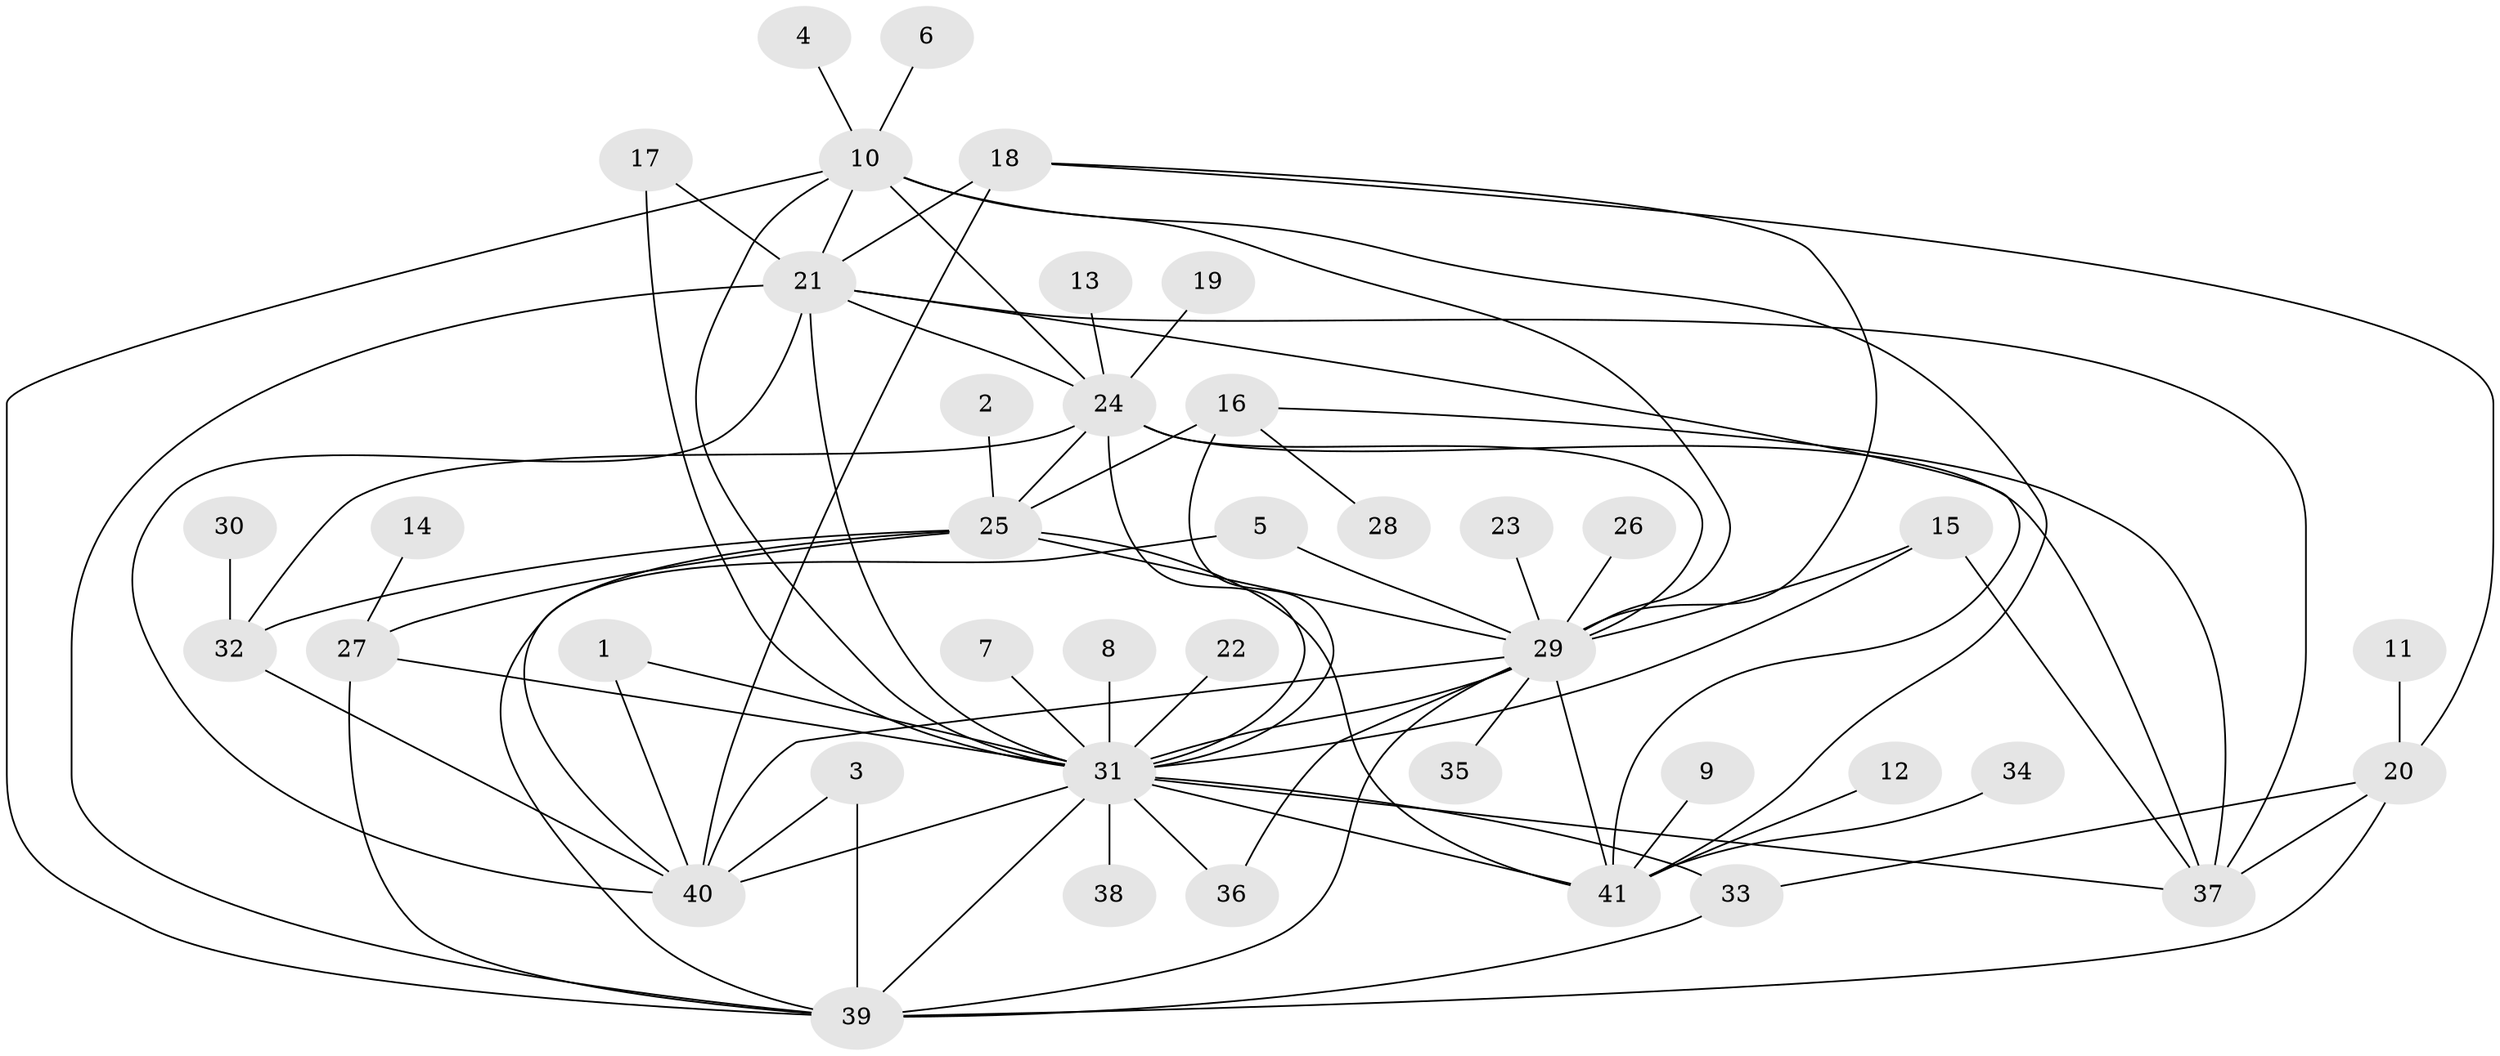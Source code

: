 // original degree distribution, {17: 0.012345679012345678, 11: 0.012345679012345678, 27: 0.012345679012345678, 12: 0.012345679012345678, 13: 0.012345679012345678, 8: 0.012345679012345678, 4: 0.04938271604938271, 3: 0.09876543209876543, 9: 0.024691358024691357, 2: 0.20987654320987653, 5: 0.012345679012345678, 1: 0.4691358024691358, 10: 0.012345679012345678, 6: 0.012345679012345678, 7: 0.037037037037037035}
// Generated by graph-tools (version 1.1) at 2025/49/03/09/25 03:49:47]
// undirected, 41 vertices, 77 edges
graph export_dot {
graph [start="1"]
  node [color=gray90,style=filled];
  1;
  2;
  3;
  4;
  5;
  6;
  7;
  8;
  9;
  10;
  11;
  12;
  13;
  14;
  15;
  16;
  17;
  18;
  19;
  20;
  21;
  22;
  23;
  24;
  25;
  26;
  27;
  28;
  29;
  30;
  31;
  32;
  33;
  34;
  35;
  36;
  37;
  38;
  39;
  40;
  41;
  1 -- 31 [weight=1.0];
  1 -- 40 [weight=1.0];
  2 -- 25 [weight=1.0];
  3 -- 39 [weight=1.0];
  3 -- 40 [weight=1.0];
  4 -- 10 [weight=1.0];
  5 -- 29 [weight=1.0];
  5 -- 39 [weight=1.0];
  6 -- 10 [weight=1.0];
  7 -- 31 [weight=1.0];
  8 -- 31 [weight=1.0];
  9 -- 41 [weight=1.0];
  10 -- 21 [weight=1.0];
  10 -- 24 [weight=1.0];
  10 -- 29 [weight=1.0];
  10 -- 31 [weight=1.0];
  10 -- 39 [weight=1.0];
  10 -- 41 [weight=1.0];
  11 -- 20 [weight=1.0];
  12 -- 41 [weight=1.0];
  13 -- 24 [weight=1.0];
  14 -- 27 [weight=1.0];
  15 -- 29 [weight=1.0];
  15 -- 31 [weight=1.0];
  15 -- 37 [weight=1.0];
  16 -- 25 [weight=1.0];
  16 -- 28 [weight=1.0];
  16 -- 31 [weight=2.0];
  16 -- 37 [weight=1.0];
  17 -- 21 [weight=1.0];
  17 -- 31 [weight=1.0];
  18 -- 20 [weight=1.0];
  18 -- 21 [weight=1.0];
  18 -- 29 [weight=1.0];
  18 -- 40 [weight=1.0];
  19 -- 24 [weight=1.0];
  20 -- 33 [weight=1.0];
  20 -- 37 [weight=1.0];
  20 -- 39 [weight=1.0];
  21 -- 24 [weight=1.0];
  21 -- 31 [weight=1.0];
  21 -- 37 [weight=1.0];
  21 -- 39 [weight=1.0];
  21 -- 40 [weight=1.0];
  21 -- 41 [weight=1.0];
  22 -- 31 [weight=1.0];
  23 -- 29 [weight=1.0];
  24 -- 25 [weight=1.0];
  24 -- 29 [weight=1.0];
  24 -- 31 [weight=1.0];
  24 -- 32 [weight=1.0];
  24 -- 37 [weight=1.0];
  25 -- 27 [weight=1.0];
  25 -- 29 [weight=1.0];
  25 -- 32 [weight=1.0];
  25 -- 40 [weight=1.0];
  25 -- 41 [weight=1.0];
  26 -- 29 [weight=1.0];
  27 -- 31 [weight=1.0];
  27 -- 39 [weight=1.0];
  29 -- 31 [weight=1.0];
  29 -- 35 [weight=1.0];
  29 -- 36 [weight=1.0];
  29 -- 39 [weight=1.0];
  29 -- 40 [weight=1.0];
  29 -- 41 [weight=1.0];
  30 -- 32 [weight=1.0];
  31 -- 33 [weight=1.0];
  31 -- 36 [weight=1.0];
  31 -- 37 [weight=1.0];
  31 -- 38 [weight=1.0];
  31 -- 39 [weight=1.0];
  31 -- 40 [weight=2.0];
  31 -- 41 [weight=1.0];
  32 -- 40 [weight=1.0];
  33 -- 39 [weight=1.0];
  34 -- 41 [weight=1.0];
}

